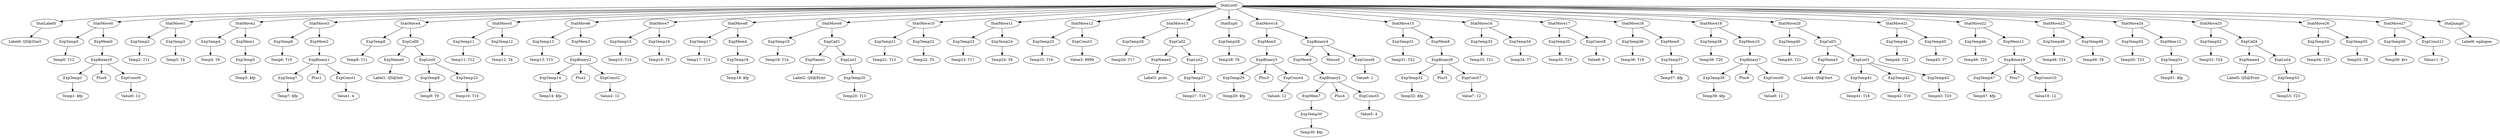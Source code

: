 digraph {
	ordering = out;
	ExpTemp56 -> "Temp56: $rv";
	ExpTemp55 -> "Temp55: T8";
	ExpName4 -> "Label5: QS@Print";
	ExpTemp52 -> "Temp52: T24";
	ExpTemp50 -> "Temp50: T23";
	ExpBinary8 -> ExpTemp47;
	ExpBinary8 -> Plus7;
	ExpBinary8 -> ExpConst10;
	ExpTemp46 -> "Temp46: T25";
	StatMove21 -> ExpTemp44;
	StatMove21 -> ExpTemp45;
	StatJump0 -> "Label6: epilogue";
	ExpTemp44 -> "Temp44: T22";
	StatMove25 -> ExpTemp52;
	StatMove25 -> ExpCall4;
	ExpTemp42 -> "Temp42: T19";
	ExpList3 -> ExpTemp41;
	ExpList3 -> ExpTemp42;
	ExpList3 -> ExpTemp43;
	ExpCall3 -> ExpName3;
	ExpCall3 -> ExpList3;
	ExpName3 -> "Label4: QS@Sort";
	StatMove20 -> ExpTemp40;
	StatMove20 -> ExpCall3;
	ExpTemp40 -> "Temp40: T21";
	ExpBinary7 -> ExpTemp39;
	ExpBinary7 -> Plus6;
	ExpBinary7 -> ExpConst9;
	ExpTemp54 -> "Temp54: T25";
	StatMove2 -> ExpTemp4;
	StatMove2 -> ExpMem1;
	StatMove8 -> ExpTemp17;
	StatMove8 -> ExpMem4;
	StatMove0 -> ExpTemp0;
	StatMove0 -> ExpMem0;
	ExpTemp32 -> "Temp32: $fp";
	ExpMem3 -> ExpBinary2;
	ExpTemp37 -> "Temp37: $fp";
	ExpBinary2 -> ExpTemp14;
	ExpBinary2 -> Plus2;
	ExpBinary2 -> ExpConst2;
	ExpTemp19 -> "Temp19: T14";
	StatLabel0 -> "Label0: QS@Start";
	ExpMem5 -> ExpBinary3;
	StatMove22 -> ExpTemp46;
	StatMove22 -> ExpMem11;
	StatMove6 -> ExpTemp13;
	StatMove6 -> ExpMem3;
	ExpTemp6 -> "Temp6: T10";
	ExpTemp16 -> "Temp16: T5";
	StatMove24 -> ExpTemp50;
	StatMove24 -> ExpMem12;
	ExpBinary6 -> ExpTemp32;
	ExpBinary6 -> Plus5;
	ExpBinary6 -> ExpConst7;
	ExpTemp13 -> "Temp13: T15";
	ExpName1 -> "Label2: QS@Print";
	ExpList0 -> ExpTemp9;
	ExpList0 -> ExpTemp10;
	ExpCall4 -> ExpName4;
	ExpCall4 -> ExpList4;
	ExpTemp9 -> "Temp9: T9";
	ExpTemp39 -> "Temp39: $fp";
	ExpConst5 -> "Value5: 4";
	ExpTemp45 -> "Temp45: T7";
	ExpConst1 -> "Value1: 4";
	StatMove7 -> ExpTemp15;
	StatMove7 -> ExpTemp16;
	StatMove27 -> ExpTemp56;
	StatMove27 -> ExpConst11;
	ExpConst9 -> "Value9: 12";
	StatMove5 -> ExpTemp11;
	StatMove5 -> ExpTemp12;
	StatMove4 -> ExpTemp8;
	StatMove4 -> ExpCall0;
	ExpMem0 -> ExpBinary0;
	ExpConst10 -> "Value10: 12";
	ExpBinary1 -> ExpTemp7;
	ExpBinary1 -> Plus1;
	ExpBinary1 -> ExpConst1;
	StatMove1 -> ExpTemp2;
	StatMove1 -> ExpTemp3;
	ExpTemp8 -> "Temp8: T11";
	ExpTemp18 -> "Temp18: $fp";
	ExpMem10 -> ExpBinary7;
	ExpTemp10 -> "Temp10: T10";
	ExpTemp51 -> "Temp51: $fp";
	ExpTemp2 -> "Temp2: T11";
	ExpConst0 -> "Value0: 12";
	StatMove26 -> ExpTemp54;
	StatMove26 -> ExpTemp55;
	ExpTemp48 -> "Temp48: T24";
	StatMove9 -> ExpTemp19;
	StatMove9 -> ExpCall1;
	ExpMem1 -> ExpTemp5;
	ExpConst6 -> "Value6: 1";
	ExpTemp34 -> "Temp34: T7";
	ExpConst11 -> "Value11: 0";
	StatList0 -> StatLabel0;
	StatList0 -> StatMove0;
	StatList0 -> StatMove1;
	StatList0 -> StatMove2;
	StatList0 -> StatMove3;
	StatList0 -> StatMove4;
	StatList0 -> StatMove5;
	StatList0 -> StatMove6;
	StatList0 -> StatMove7;
	StatList0 -> StatMove8;
	StatList0 -> StatMove9;
	StatList0 -> StatMove10;
	StatList0 -> StatMove11;
	StatList0 -> StatMove12;
	StatList0 -> StatMove13;
	StatList0 -> StatExp0;
	StatList0 -> StatMove14;
	StatList0 -> StatMove15;
	StatList0 -> StatMove16;
	StatList0 -> StatMove17;
	StatList0 -> StatMove18;
	StatList0 -> StatMove19;
	StatList0 -> StatMove20;
	StatList0 -> StatMove21;
	StatList0 -> StatMove22;
	StatList0 -> StatMove23;
	StatList0 -> StatMove24;
	StatList0 -> StatMove25;
	StatList0 -> StatMove26;
	StatList0 -> StatMove27;
	StatList0 -> StatJump0;
	ExpTemp0 -> "Temp0: T12";
	ExpTemp7 -> "Temp7: $fp";
	ExpTemp53 -> "Temp53: T23";
	ExpTemp21 -> "Temp21: T15";
	ExpCall0 -> ExpName0;
	ExpCall0 -> ExpList0;
	StatMove14 -> ExpMem5;
	StatMove14 -> ExpBinary4;
	ExpTemp33 -> "Temp33: T21";
	ExpMem2 -> ExpBinary1;
	StatMove23 -> ExpTemp48;
	StatMove23 -> ExpTemp49;
	ExpTemp12 -> "Temp12: T4";
	ExpMem4 -> ExpTemp18;
	ExpBinary0 -> ExpTemp1;
	ExpBinary0 -> Plus0;
	ExpBinary0 -> ExpConst0;
	ExpMem9 -> ExpTemp37;
	ExpTemp17 -> "Temp17: T13";
	ExpTemp23 -> "Temp23: T17";
	ExpTemp3 -> "Temp3: T4";
	StatMove12 -> ExpTemp25;
	StatMove12 -> ExpConst3;
	ExpTemp14 -> "Temp14: $fp";
	StatMove19 -> ExpTemp38;
	StatMove19 -> ExpMem10;
	ExpTemp15 -> "Temp15: T14";
	ExpTemp28 -> "Temp28: T6";
	ExpTemp5 -> "Temp5: $fp";
	ExpTemp11 -> "Temp11: T12";
	ExpConst2 -> "Value2: 12";
	StatExp0 -> ExpTemp28;
	StatMove3 -> ExpTemp6;
	StatMove3 -> ExpMem2;
	ExpTemp4 -> "Temp4: T9";
	ExpCall1 -> ExpName1;
	ExpCall1 -> ExpList1;
	StatMove10 -> ExpTemp21;
	StatMove10 -> ExpTemp22;
	ExpTemp47 -> "Temp47: $fp";
	ExpCall2 -> ExpName2;
	ExpCall2 -> ExpList2;
	ExpMem11 -> ExpBinary8;
	StatMove11 -> ExpTemp23;
	StatMove11 -> ExpTemp24;
	ExpTemp24 -> "Temp24: T6";
	ExpMem6 -> ExpBinary5;
	ExpTemp25 -> "Temp25: T16";
	ExpConst3 -> "Value3: 9999";
	ExpTemp30 -> "Temp30: $fp";
	ExpTemp41 -> "Temp41: T18";
	ExpTemp26 -> "Temp26: T17";
	StatMove13 -> ExpTemp26;
	StatMove13 -> ExpCall2;
	ExpName2 -> "Label3: print";
	ExpList4 -> ExpTemp53;
	ExpTemp27 -> "Temp27: T16";
	ExpTemp22 -> "Temp22: T5";
	ExpList2 -> ExpTemp27;
	ExpTemp29 -> "Temp29: $fp";
	ExpConst4 -> "Value4: 12";
	ExpName0 -> "Label1: QS@Init";
	ExpTemp20 -> "Temp20: T13";
	ExpConst8 -> "Value8: 0";
	ExpBinary3 -> ExpTemp29;
	ExpBinary3 -> Plus3;
	ExpBinary3 -> ExpConst4;
	StatMove15 -> ExpTemp31;
	StatMove15 -> ExpMem8;
	ExpMem7 -> ExpTemp30;
	ExpTemp43 -> "Temp43: T20";
	ExpBinary5 -> ExpMem7;
	ExpBinary5 -> Plus4;
	ExpBinary5 -> ExpConst5;
	StatMove18 -> ExpTemp36;
	StatMove18 -> ExpMem9;
	ExpTemp31 -> "Temp31: T22";
	ExpConst7 -> "Value7: 12";
	ExpMem8 -> ExpBinary6;
	ExpMem12 -> ExpTemp51;
	ExpTemp49 -> "Temp49: T8";
	StatMove16 -> ExpTemp33;
	StatMove16 -> ExpTemp34;
	ExpList1 -> ExpTemp20;
	ExpBinary4 -> ExpMem6;
	ExpBinary4 -> Minus0;
	ExpBinary4 -> ExpConst6;
	ExpTemp1 -> "Temp1: $fp";
	ExpTemp35 -> "Temp35: T19";
	StatMove17 -> ExpTemp35;
	StatMove17 -> ExpConst8;
	ExpTemp36 -> "Temp36: T18";
	ExpTemp38 -> "Temp38: T20";
}


